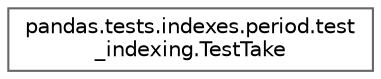 digraph "Graphical Class Hierarchy"
{
 // LATEX_PDF_SIZE
  bgcolor="transparent";
  edge [fontname=Helvetica,fontsize=10,labelfontname=Helvetica,labelfontsize=10];
  node [fontname=Helvetica,fontsize=10,shape=box,height=0.2,width=0.4];
  rankdir="LR";
  Node0 [id="Node000000",label="pandas.tests.indexes.period.test\l_indexing.TestTake",height=0.2,width=0.4,color="grey40", fillcolor="white", style="filled",URL="$db/d28/classpandas_1_1tests_1_1indexes_1_1period_1_1test__indexing_1_1TestTake.html",tooltip=" "];
}
